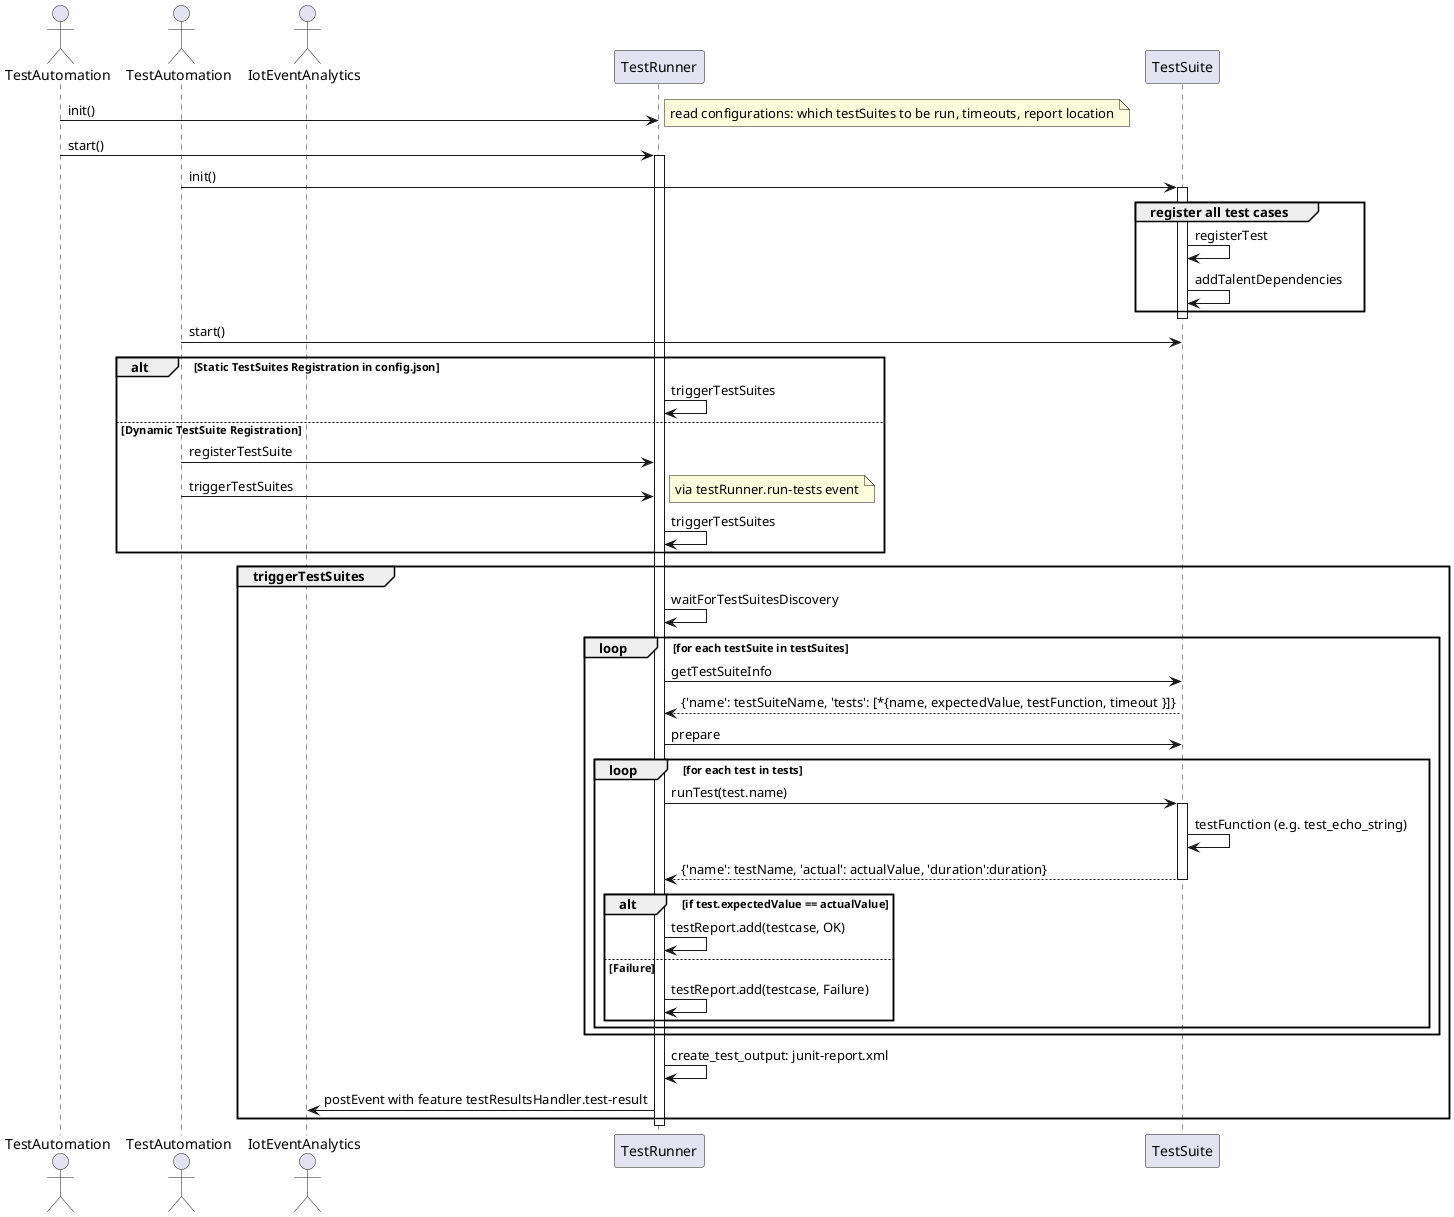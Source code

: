 @startuml
actor TestAutomation as Actor1
actor TestAutomation as Actor2
actor IotEventAnalytics
Actor1 -> TestRunner: init()
note right
    read configurations: which testSuites to be run, timeouts, report location
end note

Actor1 -> TestRunner: start()
activate TestRunner

Actor2 -> TestSuite: init()
activate TestSuite
group register all test cases
TestSuite -> TestSuite: registerTest
TestSuite -> TestSuite: addTalentDependencies
end
deactivate TestSuite


activate TestSuite
Actor2 -> TestSuite: start()
deactivate TestSuite

alt Static TestSuites Registration in config.json
TestRunner -> TestRunner: triggerTestSuites
else Dynamic TestSuite Registration
Actor2 -> TestRunner: registerTestSuite
Actor2 -> TestRunner: triggerTestSuites
note right
    via testRunner.run-tests event
end note
TestRunner -> TestRunner: triggerTestSuites
end

group triggerTestSuites

TestRunner -> TestRunner: waitForTestSuitesDiscovery

loop for each testSuite in testSuites
TestRunner -> TestSuite: getTestSuiteInfo
TestRunner <-- TestSuite: {'name': testSuiteName, 'tests': [*{name, expectedValue, testFunction, timeout }]}
TestRunner -> TestSuite: prepare

loop for each test in tests
    TestRunner -> TestSuite: runTest(test.name)
    activate TestSuite
    TestSuite  -> TestSuite: testFunction (e.g. test_echo_string)
    TestRunner <-- TestSuite: {'name': testName, 'actual': actualValue, 'duration':duration}
    deactivate TestSuite
    alt if test.expectedValue == actualValue
        TestRunner -> TestRunner: testReport.add(testcase, OK)
    else Failure
        TestRunner -> TestRunner: testReport.add(testcase, Failure)
    end
end
end
TestRunner -> TestRunner: create_test_output: junit-report.xml
TestRunner -> IotEventAnalytics: postEvent with feature testResultsHandler.test-result

end
deactivate TestRunner
@enduml
